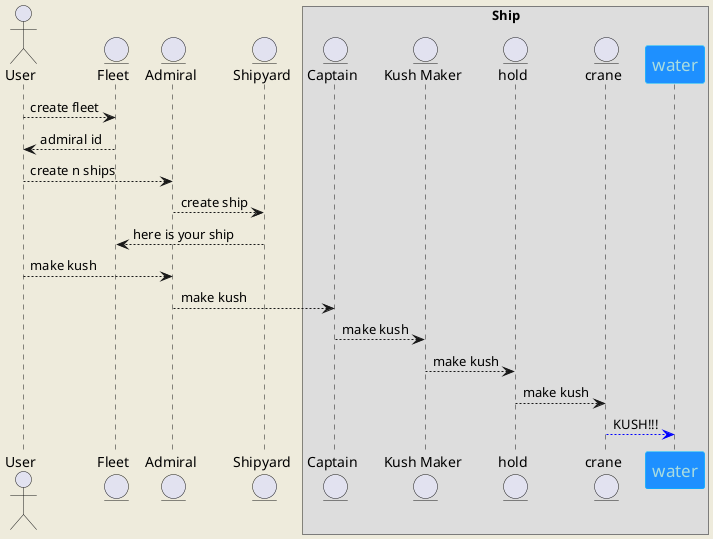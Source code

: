 @startuml

skinparam backgroundColor #EEEBDC

skinparam sequence {
	ParticipantBorderColor DeepSkyBlue
	ParticipantBackgroundColor DodgerBlue
	ParticipantFontName Impact
	ParticipantFontSize 17
	ParticipantFontColor #A9DCDF
}

actor User
entity Fleet 
entity Admiral
entity Shipyard
box "Ship"
entity Captain
entity KushMaker as "Kush Maker"
entity hold
entity crane
participant water
end box

User --> Fleet : create fleet
User <-- Fleet : admiral id
User --> Admiral : create n ships
Admiral --> Shipyard : create ship
Shipyard --> Fleet : here is your ship

User --> Admiral : make kush
Admiral--> Captain : make kush
Captain--> KushMaker : make kush
KushMaker--> hold : make kush
hold--> crane : make kush
crane -[#0000FF]-> water : KUSH!!!
@enduml
